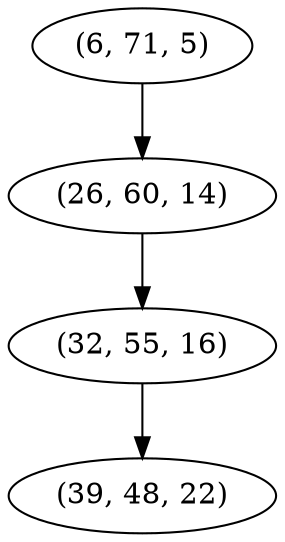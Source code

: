 digraph tree {
    "(6, 71, 5)";
    "(26, 60, 14)";
    "(32, 55, 16)";
    "(39, 48, 22)";
    "(6, 71, 5)" -> "(26, 60, 14)";
    "(26, 60, 14)" -> "(32, 55, 16)";
    "(32, 55, 16)" -> "(39, 48, 22)";
}
